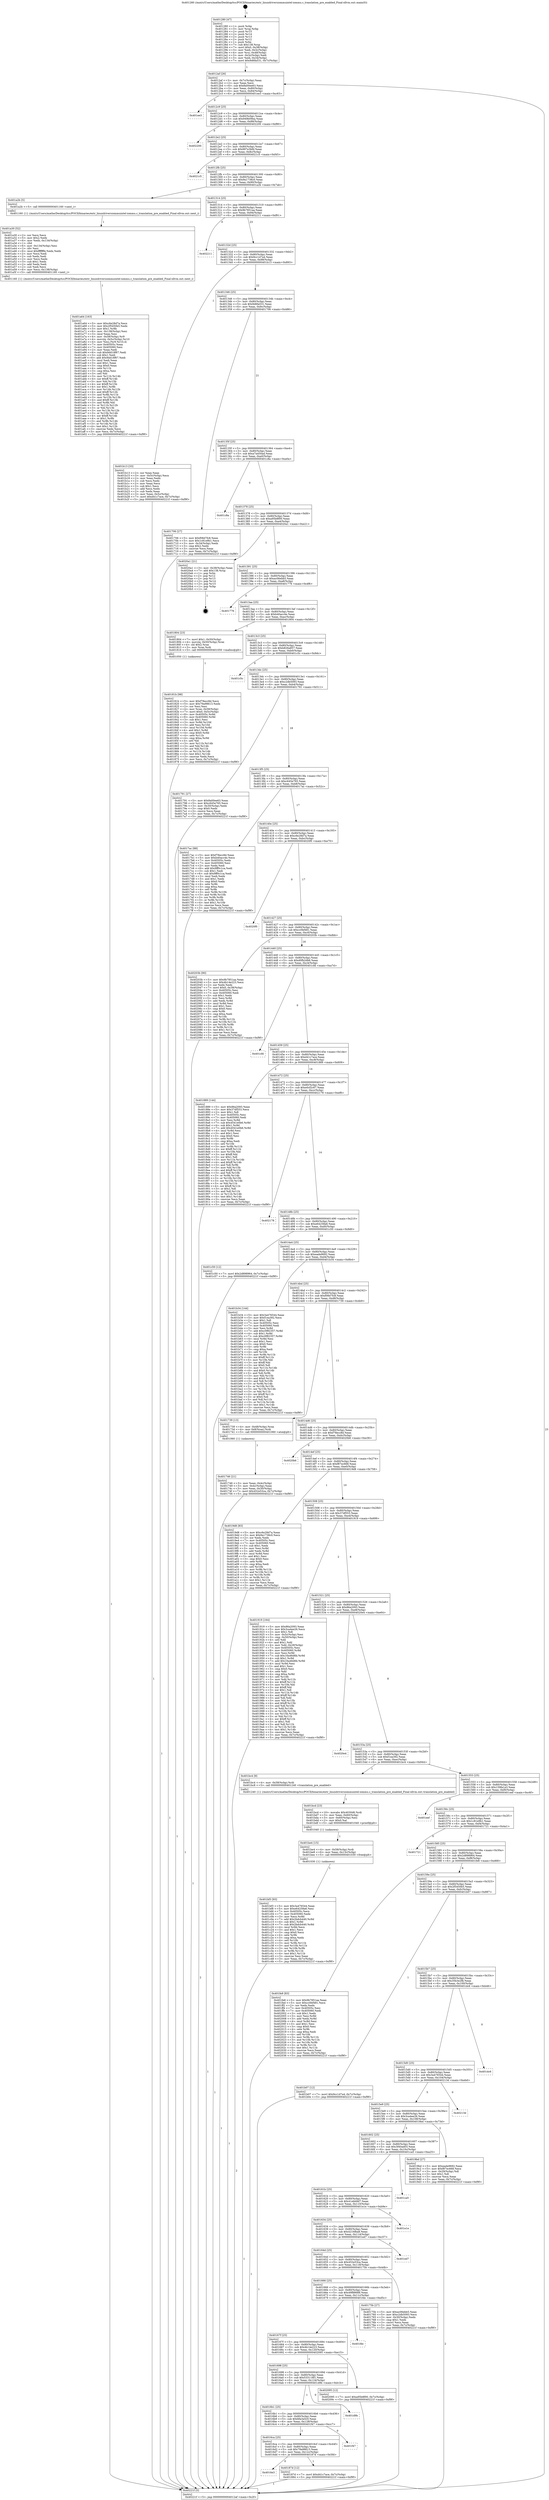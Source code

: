 digraph "0x401280" {
  label = "0x401280 (/mnt/c/Users/mathe/Desktop/tcc/POCII/binaries/extr_linuxdriversiommuintel-iommu.c_translation_pre_enabled_Final-ollvm.out::main(0))"
  labelloc = "t"
  node[shape=record]

  Entry [label="",width=0.3,height=0.3,shape=circle,fillcolor=black,style=filled]
  "0x4012af" [label="{
     0x4012af [26]\l
     | [instrs]\l
     &nbsp;&nbsp;0x4012af \<+3\>: mov -0x7c(%rbp),%eax\l
     &nbsp;&nbsp;0x4012b2 \<+2\>: mov %eax,%ecx\l
     &nbsp;&nbsp;0x4012b4 \<+6\>: sub $0x8a00ee63,%ecx\l
     &nbsp;&nbsp;0x4012ba \<+3\>: mov %eax,-0x80(%rbp)\l
     &nbsp;&nbsp;0x4012bd \<+6\>: mov %ecx,-0x84(%rbp)\l
     &nbsp;&nbsp;0x4012c3 \<+6\>: je 0000000000401ee3 \<main+0xc63\>\l
  }"]
  "0x401ee3" [label="{
     0x401ee3\l
  }", style=dashed]
  "0x4012c9" [label="{
     0x4012c9 [25]\l
     | [instrs]\l
     &nbsp;&nbsp;0x4012c9 \<+5\>: jmp 00000000004012ce \<main+0x4e\>\l
     &nbsp;&nbsp;0x4012ce \<+3\>: mov -0x80(%rbp),%eax\l
     &nbsp;&nbsp;0x4012d1 \<+5\>: sub $0x949b09ea,%eax\l
     &nbsp;&nbsp;0x4012d6 \<+6\>: mov %eax,-0x88(%rbp)\l
     &nbsp;&nbsp;0x4012dc \<+6\>: je 0000000000402200 \<main+0xf80\>\l
  }"]
  Exit [label="",width=0.3,height=0.3,shape=circle,fillcolor=black,style=filled,peripheries=2]
  "0x402200" [label="{
     0x402200\l
  }", style=dashed]
  "0x4012e2" [label="{
     0x4012e2 [25]\l
     | [instrs]\l
     &nbsp;&nbsp;0x4012e2 \<+5\>: jmp 00000000004012e7 \<main+0x67\>\l
     &nbsp;&nbsp;0x4012e7 \<+3\>: mov -0x80(%rbp),%eax\l
     &nbsp;&nbsp;0x4012ea \<+5\>: sub $0x997e3bfd,%eax\l
     &nbsp;&nbsp;0x4012ef \<+6\>: mov %eax,-0x8c(%rbp)\l
     &nbsp;&nbsp;0x4012f5 \<+6\>: je 00000000004021c5 \<main+0xf45\>\l
  }"]
  "0x401bf3" [label="{
     0x401bf3 [93]\l
     | [instrs]\l
     &nbsp;&nbsp;0x401bf3 \<+5\>: mov $0x3a476544,%eax\l
     &nbsp;&nbsp;0x401bf8 \<+5\>: mov $0xe64258a6,%esi\l
     &nbsp;&nbsp;0x401bfd \<+7\>: mov 0x40505c,%ecx\l
     &nbsp;&nbsp;0x401c04 \<+7\>: mov 0x405060,%edx\l
     &nbsp;&nbsp;0x401c0b \<+3\>: mov %ecx,%r8d\l
     &nbsp;&nbsp;0x401c0e \<+7\>: add $0x2bdcb440,%r8d\l
     &nbsp;&nbsp;0x401c15 \<+4\>: sub $0x1,%r8d\l
     &nbsp;&nbsp;0x401c19 \<+7\>: sub $0x2bdcb440,%r8d\l
     &nbsp;&nbsp;0x401c20 \<+4\>: imul %r8d,%ecx\l
     &nbsp;&nbsp;0x401c24 \<+3\>: and $0x1,%ecx\l
     &nbsp;&nbsp;0x401c27 \<+3\>: cmp $0x0,%ecx\l
     &nbsp;&nbsp;0x401c2a \<+4\>: sete %r9b\l
     &nbsp;&nbsp;0x401c2e \<+3\>: cmp $0xa,%edx\l
     &nbsp;&nbsp;0x401c31 \<+4\>: setl %r10b\l
     &nbsp;&nbsp;0x401c35 \<+3\>: mov %r9b,%r11b\l
     &nbsp;&nbsp;0x401c38 \<+3\>: and %r10b,%r11b\l
     &nbsp;&nbsp;0x401c3b \<+3\>: xor %r10b,%r9b\l
     &nbsp;&nbsp;0x401c3e \<+3\>: or %r9b,%r11b\l
     &nbsp;&nbsp;0x401c41 \<+4\>: test $0x1,%r11b\l
     &nbsp;&nbsp;0x401c45 \<+3\>: cmovne %esi,%eax\l
     &nbsp;&nbsp;0x401c48 \<+3\>: mov %eax,-0x7c(%rbp)\l
     &nbsp;&nbsp;0x401c4b \<+5\>: jmp 000000000040221f \<main+0xf9f\>\l
  }"]
  "0x4021c5" [label="{
     0x4021c5\l
  }", style=dashed]
  "0x4012fb" [label="{
     0x4012fb [25]\l
     | [instrs]\l
     &nbsp;&nbsp;0x4012fb \<+5\>: jmp 0000000000401300 \<main+0x80\>\l
     &nbsp;&nbsp;0x401300 \<+3\>: mov -0x80(%rbp),%eax\l
     &nbsp;&nbsp;0x401303 \<+5\>: sub $0x9a1738c0,%eax\l
     &nbsp;&nbsp;0x401308 \<+6\>: mov %eax,-0x90(%rbp)\l
     &nbsp;&nbsp;0x40130e \<+6\>: je 0000000000401a2b \<main+0x7ab\>\l
  }"]
  "0x401be4" [label="{
     0x401be4 [15]\l
     | [instrs]\l
     &nbsp;&nbsp;0x401be4 \<+4\>: mov -0x58(%rbp),%rdi\l
     &nbsp;&nbsp;0x401be8 \<+6\>: mov %eax,-0x13c(%rbp)\l
     &nbsp;&nbsp;0x401bee \<+5\>: call 0000000000401030 \<free@plt\>\l
     | [calls]\l
     &nbsp;&nbsp;0x401030 \{1\} (unknown)\l
  }"]
  "0x401a2b" [label="{
     0x401a2b [5]\l
     | [instrs]\l
     &nbsp;&nbsp;0x401a2b \<+5\>: call 0000000000401160 \<next_i\>\l
     | [calls]\l
     &nbsp;&nbsp;0x401160 \{1\} (/mnt/c/Users/mathe/Desktop/tcc/POCII/binaries/extr_linuxdriversiommuintel-iommu.c_translation_pre_enabled_Final-ollvm.out::next_i)\l
  }"]
  "0x401314" [label="{
     0x401314 [25]\l
     | [instrs]\l
     &nbsp;&nbsp;0x401314 \<+5\>: jmp 0000000000401319 \<main+0x99\>\l
     &nbsp;&nbsp;0x401319 \<+3\>: mov -0x80(%rbp),%eax\l
     &nbsp;&nbsp;0x40131c \<+5\>: sub $0x9b7851aa,%eax\l
     &nbsp;&nbsp;0x401321 \<+6\>: mov %eax,-0x94(%rbp)\l
     &nbsp;&nbsp;0x401327 \<+6\>: je 0000000000402211 \<main+0xf91\>\l
  }"]
  "0x401bcd" [label="{
     0x401bcd [23]\l
     | [instrs]\l
     &nbsp;&nbsp;0x401bcd \<+10\>: movabs $0x4030d6,%rdi\l
     &nbsp;&nbsp;0x401bd7 \<+3\>: mov %eax,-0x60(%rbp)\l
     &nbsp;&nbsp;0x401bda \<+3\>: mov -0x60(%rbp),%esi\l
     &nbsp;&nbsp;0x401bdd \<+2\>: mov $0x0,%al\l
     &nbsp;&nbsp;0x401bdf \<+5\>: call 0000000000401040 \<printf@plt\>\l
     | [calls]\l
     &nbsp;&nbsp;0x401040 \{1\} (unknown)\l
  }"]
  "0x402211" [label="{
     0x402211\l
  }", style=dashed]
  "0x40132d" [label="{
     0x40132d [25]\l
     | [instrs]\l
     &nbsp;&nbsp;0x40132d \<+5\>: jmp 0000000000401332 \<main+0xb2\>\l
     &nbsp;&nbsp;0x401332 \<+3\>: mov -0x80(%rbp),%eax\l
     &nbsp;&nbsp;0x401335 \<+5\>: sub $0x9cc1d7a4,%eax\l
     &nbsp;&nbsp;0x40133a \<+6\>: mov %eax,-0x98(%rbp)\l
     &nbsp;&nbsp;0x401340 \<+6\>: je 0000000000401b13 \<main+0x893\>\l
  }"]
  "0x401a64" [label="{
     0x401a64 [163]\l
     | [instrs]\l
     &nbsp;&nbsp;0x401a64 \<+5\>: mov $0xc6e28d7a,%ecx\l
     &nbsp;&nbsp;0x401a69 \<+5\>: mov $0x2f5450b5,%edx\l
     &nbsp;&nbsp;0x401a6e \<+3\>: mov $0x1,%r8b\l
     &nbsp;&nbsp;0x401a71 \<+6\>: mov -0x138(%rbp),%esi\l
     &nbsp;&nbsp;0x401a77 \<+3\>: imul %eax,%esi\l
     &nbsp;&nbsp;0x401a7a \<+4\>: mov -0x58(%rbp),%r9\l
     &nbsp;&nbsp;0x401a7e \<+4\>: movslq -0x5c(%rbp),%r10\l
     &nbsp;&nbsp;0x401a82 \<+4\>: mov %esi,(%r9,%r10,4)\l
     &nbsp;&nbsp;0x401a86 \<+7\>: mov 0x40505c,%eax\l
     &nbsp;&nbsp;0x401a8d \<+7\>: mov 0x405060,%esi\l
     &nbsp;&nbsp;0x401a94 \<+2\>: mov %eax,%edi\l
     &nbsp;&nbsp;0x401a96 \<+6\>: sub $0x9dd18f67,%edi\l
     &nbsp;&nbsp;0x401a9c \<+3\>: sub $0x1,%edi\l
     &nbsp;&nbsp;0x401a9f \<+6\>: add $0x9dd18f67,%edi\l
     &nbsp;&nbsp;0x401aa5 \<+3\>: imul %edi,%eax\l
     &nbsp;&nbsp;0x401aa8 \<+3\>: and $0x1,%eax\l
     &nbsp;&nbsp;0x401aab \<+3\>: cmp $0x0,%eax\l
     &nbsp;&nbsp;0x401aae \<+4\>: sete %r11b\l
     &nbsp;&nbsp;0x401ab2 \<+3\>: cmp $0xa,%esi\l
     &nbsp;&nbsp;0x401ab5 \<+3\>: setl %bl\l
     &nbsp;&nbsp;0x401ab8 \<+3\>: mov %r11b,%r14b\l
     &nbsp;&nbsp;0x401abb \<+4\>: xor $0xff,%r14b\l
     &nbsp;&nbsp;0x401abf \<+3\>: mov %bl,%r15b\l
     &nbsp;&nbsp;0x401ac2 \<+4\>: xor $0xff,%r15b\l
     &nbsp;&nbsp;0x401ac6 \<+4\>: xor $0x1,%r8b\l
     &nbsp;&nbsp;0x401aca \<+3\>: mov %r14b,%r12b\l
     &nbsp;&nbsp;0x401acd \<+4\>: and $0xff,%r12b\l
     &nbsp;&nbsp;0x401ad1 \<+3\>: and %r8b,%r11b\l
     &nbsp;&nbsp;0x401ad4 \<+3\>: mov %r15b,%r13b\l
     &nbsp;&nbsp;0x401ad7 \<+4\>: and $0xff,%r13b\l
     &nbsp;&nbsp;0x401adb \<+3\>: and %r8b,%bl\l
     &nbsp;&nbsp;0x401ade \<+3\>: or %r11b,%r12b\l
     &nbsp;&nbsp;0x401ae1 \<+3\>: or %bl,%r13b\l
     &nbsp;&nbsp;0x401ae4 \<+3\>: xor %r13b,%r12b\l
     &nbsp;&nbsp;0x401ae7 \<+3\>: or %r15b,%r14b\l
     &nbsp;&nbsp;0x401aea \<+4\>: xor $0xff,%r14b\l
     &nbsp;&nbsp;0x401aee \<+4\>: or $0x1,%r8b\l
     &nbsp;&nbsp;0x401af2 \<+3\>: and %r8b,%r14b\l
     &nbsp;&nbsp;0x401af5 \<+3\>: or %r14b,%r12b\l
     &nbsp;&nbsp;0x401af8 \<+4\>: test $0x1,%r12b\l
     &nbsp;&nbsp;0x401afc \<+3\>: cmovne %edx,%ecx\l
     &nbsp;&nbsp;0x401aff \<+3\>: mov %ecx,-0x7c(%rbp)\l
     &nbsp;&nbsp;0x401b02 \<+5\>: jmp 000000000040221f \<main+0xf9f\>\l
  }"]
  "0x401b13" [label="{
     0x401b13 [33]\l
     | [instrs]\l
     &nbsp;&nbsp;0x401b13 \<+2\>: xor %eax,%eax\l
     &nbsp;&nbsp;0x401b15 \<+3\>: mov -0x5c(%rbp),%ecx\l
     &nbsp;&nbsp;0x401b18 \<+2\>: mov %eax,%edx\l
     &nbsp;&nbsp;0x401b1a \<+2\>: sub %ecx,%edx\l
     &nbsp;&nbsp;0x401b1c \<+2\>: mov %eax,%ecx\l
     &nbsp;&nbsp;0x401b1e \<+3\>: sub $0x1,%ecx\l
     &nbsp;&nbsp;0x401b21 \<+2\>: add %ecx,%edx\l
     &nbsp;&nbsp;0x401b23 \<+2\>: sub %edx,%eax\l
     &nbsp;&nbsp;0x401b25 \<+3\>: mov %eax,-0x5c(%rbp)\l
     &nbsp;&nbsp;0x401b28 \<+7\>: movl $0xd41c7ace,-0x7c(%rbp)\l
     &nbsp;&nbsp;0x401b2f \<+5\>: jmp 000000000040221f \<main+0xf9f\>\l
  }"]
  "0x401346" [label="{
     0x401346 [25]\l
     | [instrs]\l
     &nbsp;&nbsp;0x401346 \<+5\>: jmp 000000000040134b \<main+0xcb\>\l
     &nbsp;&nbsp;0x40134b \<+3\>: mov -0x80(%rbp),%eax\l
     &nbsp;&nbsp;0x40134e \<+5\>: sub $0x9d6fa531,%eax\l
     &nbsp;&nbsp;0x401353 \<+6\>: mov %eax,-0x9c(%rbp)\l
     &nbsp;&nbsp;0x401359 \<+6\>: je 0000000000401706 \<main+0x486\>\l
  }"]
  "0x401a30" [label="{
     0x401a30 [52]\l
     | [instrs]\l
     &nbsp;&nbsp;0x401a30 \<+2\>: xor %ecx,%ecx\l
     &nbsp;&nbsp;0x401a32 \<+5\>: mov $0x2,%edx\l
     &nbsp;&nbsp;0x401a37 \<+6\>: mov %edx,-0x134(%rbp)\l
     &nbsp;&nbsp;0x401a3d \<+1\>: cltd\l
     &nbsp;&nbsp;0x401a3e \<+6\>: mov -0x134(%rbp),%esi\l
     &nbsp;&nbsp;0x401a44 \<+2\>: idiv %esi\l
     &nbsp;&nbsp;0x401a46 \<+6\>: imul $0xfffffffe,%edx,%edx\l
     &nbsp;&nbsp;0x401a4c \<+2\>: mov %ecx,%edi\l
     &nbsp;&nbsp;0x401a4e \<+2\>: sub %edx,%edi\l
     &nbsp;&nbsp;0x401a50 \<+2\>: mov %ecx,%edx\l
     &nbsp;&nbsp;0x401a52 \<+3\>: sub $0x1,%edx\l
     &nbsp;&nbsp;0x401a55 \<+2\>: add %edx,%edi\l
     &nbsp;&nbsp;0x401a57 \<+2\>: sub %edi,%ecx\l
     &nbsp;&nbsp;0x401a59 \<+6\>: mov %ecx,-0x138(%rbp)\l
     &nbsp;&nbsp;0x401a5f \<+5\>: call 0000000000401160 \<next_i\>\l
     | [calls]\l
     &nbsp;&nbsp;0x401160 \{1\} (/mnt/c/Users/mathe/Desktop/tcc/POCII/binaries/extr_linuxdriversiommuintel-iommu.c_translation_pre_enabled_Final-ollvm.out::next_i)\l
  }"]
  "0x401706" [label="{
     0x401706 [27]\l
     | [instrs]\l
     &nbsp;&nbsp;0x401706 \<+5\>: mov $0xf08d7fc8,%eax\l
     &nbsp;&nbsp;0x40170b \<+5\>: mov $0x1c81e9b1,%ecx\l
     &nbsp;&nbsp;0x401710 \<+3\>: mov -0x34(%rbp),%edx\l
     &nbsp;&nbsp;0x401713 \<+3\>: cmp $0x2,%edx\l
     &nbsp;&nbsp;0x401716 \<+3\>: cmovne %ecx,%eax\l
     &nbsp;&nbsp;0x401719 \<+3\>: mov %eax,-0x7c(%rbp)\l
     &nbsp;&nbsp;0x40171c \<+5\>: jmp 000000000040221f \<main+0xf9f\>\l
  }"]
  "0x40135f" [label="{
     0x40135f [25]\l
     | [instrs]\l
     &nbsp;&nbsp;0x40135f \<+5\>: jmp 0000000000401364 \<main+0xe4\>\l
     &nbsp;&nbsp;0x401364 \<+3\>: mov -0x80(%rbp),%eax\l
     &nbsp;&nbsp;0x401367 \<+5\>: sub $0xa7a450ad,%eax\l
     &nbsp;&nbsp;0x40136c \<+6\>: mov %eax,-0xa0(%rbp)\l
     &nbsp;&nbsp;0x401372 \<+6\>: je 0000000000401c8a \<main+0xa0a\>\l
  }"]
  "0x40221f" [label="{
     0x40221f [5]\l
     | [instrs]\l
     &nbsp;&nbsp;0x40221f \<+5\>: jmp 00000000004012af \<main+0x2f\>\l
  }"]
  "0x401280" [label="{
     0x401280 [47]\l
     | [instrs]\l
     &nbsp;&nbsp;0x401280 \<+1\>: push %rbp\l
     &nbsp;&nbsp;0x401281 \<+3\>: mov %rsp,%rbp\l
     &nbsp;&nbsp;0x401284 \<+2\>: push %r15\l
     &nbsp;&nbsp;0x401286 \<+2\>: push %r14\l
     &nbsp;&nbsp;0x401288 \<+2\>: push %r13\l
     &nbsp;&nbsp;0x40128a \<+2\>: push %r12\l
     &nbsp;&nbsp;0x40128c \<+1\>: push %rbx\l
     &nbsp;&nbsp;0x40128d \<+7\>: sub $0x138,%rsp\l
     &nbsp;&nbsp;0x401294 \<+7\>: movl $0x0,-0x38(%rbp)\l
     &nbsp;&nbsp;0x40129b \<+3\>: mov %edi,-0x3c(%rbp)\l
     &nbsp;&nbsp;0x40129e \<+4\>: mov %rsi,-0x48(%rbp)\l
     &nbsp;&nbsp;0x4012a2 \<+3\>: mov -0x3c(%rbp),%edi\l
     &nbsp;&nbsp;0x4012a5 \<+3\>: mov %edi,-0x34(%rbp)\l
     &nbsp;&nbsp;0x4012a8 \<+7\>: movl $0x9d6fa531,-0x7c(%rbp)\l
  }"]
  "0x4016e3" [label="{
     0x4016e3\l
  }", style=dashed]
  "0x401c8a" [label="{
     0x401c8a\l
  }", style=dashed]
  "0x401378" [label="{
     0x401378 [25]\l
     | [instrs]\l
     &nbsp;&nbsp;0x401378 \<+5\>: jmp 000000000040137d \<main+0xfd\>\l
     &nbsp;&nbsp;0x40137d \<+3\>: mov -0x80(%rbp),%eax\l
     &nbsp;&nbsp;0x401380 \<+5\>: sub $0xa95b8f00,%eax\l
     &nbsp;&nbsp;0x401385 \<+6\>: mov %eax,-0xa4(%rbp)\l
     &nbsp;&nbsp;0x40138b \<+6\>: je 00000000004020a1 \<main+0xe21\>\l
  }"]
  "0x40187d" [label="{
     0x40187d [12]\l
     | [instrs]\l
     &nbsp;&nbsp;0x40187d \<+7\>: movl $0xd41c7ace,-0x7c(%rbp)\l
     &nbsp;&nbsp;0x401884 \<+5\>: jmp 000000000040221f \<main+0xf9f\>\l
  }"]
  "0x4020a1" [label="{
     0x4020a1 [21]\l
     | [instrs]\l
     &nbsp;&nbsp;0x4020a1 \<+3\>: mov -0x38(%rbp),%eax\l
     &nbsp;&nbsp;0x4020a4 \<+7\>: add $0x138,%rsp\l
     &nbsp;&nbsp;0x4020ab \<+1\>: pop %rbx\l
     &nbsp;&nbsp;0x4020ac \<+2\>: pop %r12\l
     &nbsp;&nbsp;0x4020ae \<+2\>: pop %r13\l
     &nbsp;&nbsp;0x4020b0 \<+2\>: pop %r14\l
     &nbsp;&nbsp;0x4020b2 \<+2\>: pop %r15\l
     &nbsp;&nbsp;0x4020b4 \<+1\>: pop %rbp\l
     &nbsp;&nbsp;0x4020b5 \<+1\>: ret\l
  }"]
  "0x401391" [label="{
     0x401391 [25]\l
     | [instrs]\l
     &nbsp;&nbsp;0x401391 \<+5\>: jmp 0000000000401396 \<main+0x116\>\l
     &nbsp;&nbsp;0x401396 \<+3\>: mov -0x80(%rbp),%eax\l
     &nbsp;&nbsp;0x401399 \<+5\>: sub $0xac06ebb5,%eax\l
     &nbsp;&nbsp;0x40139e \<+6\>: mov %eax,-0xa8(%rbp)\l
     &nbsp;&nbsp;0x4013a4 \<+6\>: je 0000000000401776 \<main+0x4f6\>\l
  }"]
  "0x4016ca" [label="{
     0x4016ca [25]\l
     | [instrs]\l
     &nbsp;&nbsp;0x4016ca \<+5\>: jmp 00000000004016cf \<main+0x44f\>\l
     &nbsp;&nbsp;0x4016cf \<+3\>: mov -0x80(%rbp),%eax\l
     &nbsp;&nbsp;0x4016d2 \<+5\>: sub $0x79a98613,%eax\l
     &nbsp;&nbsp;0x4016d7 \<+6\>: mov %eax,-0x12c(%rbp)\l
     &nbsp;&nbsp;0x4016dd \<+6\>: je 000000000040187d \<main+0x5fd\>\l
  }"]
  "0x401776" [label="{
     0x401776\l
  }", style=dashed]
  "0x4013aa" [label="{
     0x4013aa [25]\l
     | [instrs]\l
     &nbsp;&nbsp;0x4013aa \<+5\>: jmp 00000000004013af \<main+0x12f\>\l
     &nbsp;&nbsp;0x4013af \<+3\>: mov -0x80(%rbp),%eax\l
     &nbsp;&nbsp;0x4013b2 \<+5\>: sub $0xb40acc4e,%eax\l
     &nbsp;&nbsp;0x4013b7 \<+6\>: mov %eax,-0xac(%rbp)\l
     &nbsp;&nbsp;0x4013bd \<+6\>: je 0000000000401804 \<main+0x584\>\l
  }"]
  "0x401f47" [label="{
     0x401f47\l
  }", style=dashed]
  "0x401804" [label="{
     0x401804 [23]\l
     | [instrs]\l
     &nbsp;&nbsp;0x401804 \<+7\>: movl $0x1,-0x50(%rbp)\l
     &nbsp;&nbsp;0x40180b \<+4\>: movslq -0x50(%rbp),%rax\l
     &nbsp;&nbsp;0x40180f \<+4\>: shl $0x2,%rax\l
     &nbsp;&nbsp;0x401813 \<+3\>: mov %rax,%rdi\l
     &nbsp;&nbsp;0x401816 \<+5\>: call 0000000000401050 \<malloc@plt\>\l
     | [calls]\l
     &nbsp;&nbsp;0x401050 \{1\} (unknown)\l
  }"]
  "0x4013c3" [label="{
     0x4013c3 [25]\l
     | [instrs]\l
     &nbsp;&nbsp;0x4013c3 \<+5\>: jmp 00000000004013c8 \<main+0x148\>\l
     &nbsp;&nbsp;0x4013c8 \<+3\>: mov -0x80(%rbp),%eax\l
     &nbsp;&nbsp;0x4013cb \<+5\>: sub $0xb826a857,%eax\l
     &nbsp;&nbsp;0x4013d0 \<+6\>: mov %eax,-0xb0(%rbp)\l
     &nbsp;&nbsp;0x4013d6 \<+6\>: je 0000000000401c5c \<main+0x9dc\>\l
  }"]
  "0x4016b1" [label="{
     0x4016b1 [25]\l
     | [instrs]\l
     &nbsp;&nbsp;0x4016b1 \<+5\>: jmp 00000000004016b6 \<main+0x436\>\l
     &nbsp;&nbsp;0x4016b6 \<+3\>: mov -0x80(%rbp),%eax\l
     &nbsp;&nbsp;0x4016b9 \<+5\>: sub $0x6fa3a5c0,%eax\l
     &nbsp;&nbsp;0x4016be \<+6\>: mov %eax,-0x128(%rbp)\l
     &nbsp;&nbsp;0x4016c4 \<+6\>: je 0000000000401f47 \<main+0xcc7\>\l
  }"]
  "0x401c5c" [label="{
     0x401c5c\l
  }", style=dashed]
  "0x4013dc" [label="{
     0x4013dc [25]\l
     | [instrs]\l
     &nbsp;&nbsp;0x4013dc \<+5\>: jmp 00000000004013e1 \<main+0x161\>\l
     &nbsp;&nbsp;0x4013e1 \<+3\>: mov -0x80(%rbp),%eax\l
     &nbsp;&nbsp;0x4013e4 \<+5\>: sub $0xc2db5093,%eax\l
     &nbsp;&nbsp;0x4013e9 \<+6\>: mov %eax,-0xb4(%rbp)\l
     &nbsp;&nbsp;0x4013ef \<+6\>: je 0000000000401791 \<main+0x511\>\l
  }"]
  "0x401d9b" [label="{
     0x401d9b\l
  }", style=dashed]
  "0x401791" [label="{
     0x401791 [27]\l
     | [instrs]\l
     &nbsp;&nbsp;0x401791 \<+5\>: mov $0x8a00ee63,%eax\l
     &nbsp;&nbsp;0x401796 \<+5\>: mov $0xc645e765,%ecx\l
     &nbsp;&nbsp;0x40179b \<+3\>: mov -0x30(%rbp),%edx\l
     &nbsp;&nbsp;0x40179e \<+3\>: cmp $0x0,%edx\l
     &nbsp;&nbsp;0x4017a1 \<+3\>: cmove %ecx,%eax\l
     &nbsp;&nbsp;0x4017a4 \<+3\>: mov %eax,-0x7c(%rbp)\l
     &nbsp;&nbsp;0x4017a7 \<+5\>: jmp 000000000040221f \<main+0xf9f\>\l
  }"]
  "0x4013f5" [label="{
     0x4013f5 [25]\l
     | [instrs]\l
     &nbsp;&nbsp;0x4013f5 \<+5\>: jmp 00000000004013fa \<main+0x17a\>\l
     &nbsp;&nbsp;0x4013fa \<+3\>: mov -0x80(%rbp),%eax\l
     &nbsp;&nbsp;0x4013fd \<+5\>: sub $0xc645e765,%eax\l
     &nbsp;&nbsp;0x401402 \<+6\>: mov %eax,-0xb8(%rbp)\l
     &nbsp;&nbsp;0x401408 \<+6\>: je 00000000004017ac \<main+0x52c\>\l
  }"]
  "0x401698" [label="{
     0x401698 [25]\l
     | [instrs]\l
     &nbsp;&nbsp;0x401698 \<+5\>: jmp 000000000040169d \<main+0x41d\>\l
     &nbsp;&nbsp;0x40169d \<+3\>: mov -0x80(%rbp),%eax\l
     &nbsp;&nbsp;0x4016a0 \<+5\>: sub $0x533118f1,%eax\l
     &nbsp;&nbsp;0x4016a5 \<+6\>: mov %eax,-0x124(%rbp)\l
     &nbsp;&nbsp;0x4016ab \<+6\>: je 0000000000401d9b \<main+0xb1b\>\l
  }"]
  "0x4017ac" [label="{
     0x4017ac [88]\l
     | [instrs]\l
     &nbsp;&nbsp;0x4017ac \<+5\>: mov $0xf78ecc8d,%eax\l
     &nbsp;&nbsp;0x4017b1 \<+5\>: mov $0xb40acc4e,%ecx\l
     &nbsp;&nbsp;0x4017b6 \<+7\>: mov 0x40505c,%edx\l
     &nbsp;&nbsp;0x4017bd \<+7\>: mov 0x405060,%esi\l
     &nbsp;&nbsp;0x4017c4 \<+2\>: mov %edx,%edi\l
     &nbsp;&nbsp;0x4017c6 \<+6\>: add $0x9ff0c1ca,%edi\l
     &nbsp;&nbsp;0x4017cc \<+3\>: sub $0x1,%edi\l
     &nbsp;&nbsp;0x4017cf \<+6\>: sub $0x9ff0c1ca,%edi\l
     &nbsp;&nbsp;0x4017d5 \<+3\>: imul %edi,%edx\l
     &nbsp;&nbsp;0x4017d8 \<+3\>: and $0x1,%edx\l
     &nbsp;&nbsp;0x4017db \<+3\>: cmp $0x0,%edx\l
     &nbsp;&nbsp;0x4017de \<+4\>: sete %r8b\l
     &nbsp;&nbsp;0x4017e2 \<+3\>: cmp $0xa,%esi\l
     &nbsp;&nbsp;0x4017e5 \<+4\>: setl %r9b\l
     &nbsp;&nbsp;0x4017e9 \<+3\>: mov %r8b,%r10b\l
     &nbsp;&nbsp;0x4017ec \<+3\>: and %r9b,%r10b\l
     &nbsp;&nbsp;0x4017ef \<+3\>: xor %r9b,%r8b\l
     &nbsp;&nbsp;0x4017f2 \<+3\>: or %r8b,%r10b\l
     &nbsp;&nbsp;0x4017f5 \<+4\>: test $0x1,%r10b\l
     &nbsp;&nbsp;0x4017f9 \<+3\>: cmovne %ecx,%eax\l
     &nbsp;&nbsp;0x4017fc \<+3\>: mov %eax,-0x7c(%rbp)\l
     &nbsp;&nbsp;0x4017ff \<+5\>: jmp 000000000040221f \<main+0xf9f\>\l
  }"]
  "0x40140e" [label="{
     0x40140e [25]\l
     | [instrs]\l
     &nbsp;&nbsp;0x40140e \<+5\>: jmp 0000000000401413 \<main+0x193\>\l
     &nbsp;&nbsp;0x401413 \<+3\>: mov -0x80(%rbp),%eax\l
     &nbsp;&nbsp;0x401416 \<+5\>: sub $0xc6e28d7a,%eax\l
     &nbsp;&nbsp;0x40141b \<+6\>: mov %eax,-0xbc(%rbp)\l
     &nbsp;&nbsp;0x401421 \<+6\>: je 00000000004020f0 \<main+0xe70\>\l
  }"]
  "0x402095" [label="{
     0x402095 [12]\l
     | [instrs]\l
     &nbsp;&nbsp;0x402095 \<+7\>: movl $0xa95b8f00,-0x7c(%rbp)\l
     &nbsp;&nbsp;0x40209c \<+5\>: jmp 000000000040221f \<main+0xf9f\>\l
  }"]
  "0x4020f0" [label="{
     0x4020f0\l
  }", style=dashed]
  "0x401427" [label="{
     0x401427 [25]\l
     | [instrs]\l
     &nbsp;&nbsp;0x401427 \<+5\>: jmp 000000000040142c \<main+0x1ac\>\l
     &nbsp;&nbsp;0x40142c \<+3\>: mov -0x80(%rbp),%eax\l
     &nbsp;&nbsp;0x40142f \<+5\>: sub $0xcc0bf481,%eax\l
     &nbsp;&nbsp;0x401434 \<+6\>: mov %eax,-0xc0(%rbp)\l
     &nbsp;&nbsp;0x40143a \<+6\>: je 000000000040203b \<main+0xdbb\>\l
  }"]
  "0x40167f" [label="{
     0x40167f [25]\l
     | [instrs]\l
     &nbsp;&nbsp;0x40167f \<+5\>: jmp 0000000000401684 \<main+0x404\>\l
     &nbsp;&nbsp;0x401684 \<+3\>: mov -0x80(%rbp),%eax\l
     &nbsp;&nbsp;0x401687 \<+5\>: sub $0x4b14e223,%eax\l
     &nbsp;&nbsp;0x40168c \<+6\>: mov %eax,-0x120(%rbp)\l
     &nbsp;&nbsp;0x401692 \<+6\>: je 0000000000402095 \<main+0xe15\>\l
  }"]
  "0x40203b" [label="{
     0x40203b [90]\l
     | [instrs]\l
     &nbsp;&nbsp;0x40203b \<+5\>: mov $0x9b7851aa,%eax\l
     &nbsp;&nbsp;0x402040 \<+5\>: mov $0x4b14e223,%ecx\l
     &nbsp;&nbsp;0x402045 \<+2\>: xor %edx,%edx\l
     &nbsp;&nbsp;0x402047 \<+7\>: movl $0x0,-0x38(%rbp)\l
     &nbsp;&nbsp;0x40204e \<+7\>: mov 0x40505c,%esi\l
     &nbsp;&nbsp;0x402055 \<+7\>: mov 0x405060,%edi\l
     &nbsp;&nbsp;0x40205c \<+3\>: sub $0x1,%edx\l
     &nbsp;&nbsp;0x40205f \<+3\>: mov %esi,%r8d\l
     &nbsp;&nbsp;0x402062 \<+3\>: add %edx,%r8d\l
     &nbsp;&nbsp;0x402065 \<+4\>: imul %r8d,%esi\l
     &nbsp;&nbsp;0x402069 \<+3\>: and $0x1,%esi\l
     &nbsp;&nbsp;0x40206c \<+3\>: cmp $0x0,%esi\l
     &nbsp;&nbsp;0x40206f \<+4\>: sete %r9b\l
     &nbsp;&nbsp;0x402073 \<+3\>: cmp $0xa,%edi\l
     &nbsp;&nbsp;0x402076 \<+4\>: setl %r10b\l
     &nbsp;&nbsp;0x40207a \<+3\>: mov %r9b,%r11b\l
     &nbsp;&nbsp;0x40207d \<+3\>: and %r10b,%r11b\l
     &nbsp;&nbsp;0x402080 \<+3\>: xor %r10b,%r9b\l
     &nbsp;&nbsp;0x402083 \<+3\>: or %r9b,%r11b\l
     &nbsp;&nbsp;0x402086 \<+4\>: test $0x1,%r11b\l
     &nbsp;&nbsp;0x40208a \<+3\>: cmovne %ecx,%eax\l
     &nbsp;&nbsp;0x40208d \<+3\>: mov %eax,-0x7c(%rbp)\l
     &nbsp;&nbsp;0x402090 \<+5\>: jmp 000000000040221f \<main+0xf9f\>\l
  }"]
  "0x401440" [label="{
     0x401440 [25]\l
     | [instrs]\l
     &nbsp;&nbsp;0x401440 \<+5\>: jmp 0000000000401445 \<main+0x1c5\>\l
     &nbsp;&nbsp;0x401445 \<+3\>: mov -0x80(%rbp),%eax\l
     &nbsp;&nbsp;0x401448 \<+5\>: sub $0xd0fb2db6,%eax\l
     &nbsp;&nbsp;0x40144d \<+6\>: mov %eax,-0xc4(%rbp)\l
     &nbsp;&nbsp;0x401453 \<+6\>: je 0000000000401cfd \<main+0xa7d\>\l
  }"]
  "0x401fdc" [label="{
     0x401fdc\l
  }", style=dashed]
  "0x401cfd" [label="{
     0x401cfd\l
  }", style=dashed]
  "0x401459" [label="{
     0x401459 [25]\l
     | [instrs]\l
     &nbsp;&nbsp;0x401459 \<+5\>: jmp 000000000040145e \<main+0x1de\>\l
     &nbsp;&nbsp;0x40145e \<+3\>: mov -0x80(%rbp),%eax\l
     &nbsp;&nbsp;0x401461 \<+5\>: sub $0xd41c7ace,%eax\l
     &nbsp;&nbsp;0x401466 \<+6\>: mov %eax,-0xc8(%rbp)\l
     &nbsp;&nbsp;0x40146c \<+6\>: je 0000000000401889 \<main+0x609\>\l
  }"]
  "0x40181b" [label="{
     0x40181b [98]\l
     | [instrs]\l
     &nbsp;&nbsp;0x40181b \<+5\>: mov $0xf78ecc8d,%ecx\l
     &nbsp;&nbsp;0x401820 \<+5\>: mov $0x79a98613,%edx\l
     &nbsp;&nbsp;0x401825 \<+2\>: xor %esi,%esi\l
     &nbsp;&nbsp;0x401827 \<+4\>: mov %rax,-0x58(%rbp)\l
     &nbsp;&nbsp;0x40182b \<+7\>: movl $0x0,-0x5c(%rbp)\l
     &nbsp;&nbsp;0x401832 \<+8\>: mov 0x40505c,%r8d\l
     &nbsp;&nbsp;0x40183a \<+8\>: mov 0x405060,%r9d\l
     &nbsp;&nbsp;0x401842 \<+3\>: sub $0x1,%esi\l
     &nbsp;&nbsp;0x401845 \<+3\>: mov %r8d,%r10d\l
     &nbsp;&nbsp;0x401848 \<+3\>: add %esi,%r10d\l
     &nbsp;&nbsp;0x40184b \<+4\>: imul %r10d,%r8d\l
     &nbsp;&nbsp;0x40184f \<+4\>: and $0x1,%r8d\l
     &nbsp;&nbsp;0x401853 \<+4\>: cmp $0x0,%r8d\l
     &nbsp;&nbsp;0x401857 \<+4\>: sete %r11b\l
     &nbsp;&nbsp;0x40185b \<+4\>: cmp $0xa,%r9d\l
     &nbsp;&nbsp;0x40185f \<+3\>: setl %bl\l
     &nbsp;&nbsp;0x401862 \<+3\>: mov %r11b,%r14b\l
     &nbsp;&nbsp;0x401865 \<+3\>: and %bl,%r14b\l
     &nbsp;&nbsp;0x401868 \<+3\>: xor %bl,%r11b\l
     &nbsp;&nbsp;0x40186b \<+3\>: or %r11b,%r14b\l
     &nbsp;&nbsp;0x40186e \<+4\>: test $0x1,%r14b\l
     &nbsp;&nbsp;0x401872 \<+3\>: cmovne %edx,%ecx\l
     &nbsp;&nbsp;0x401875 \<+3\>: mov %ecx,-0x7c(%rbp)\l
     &nbsp;&nbsp;0x401878 \<+5\>: jmp 000000000040221f \<main+0xf9f\>\l
  }"]
  "0x401889" [label="{
     0x401889 [144]\l
     | [instrs]\l
     &nbsp;&nbsp;0x401889 \<+5\>: mov $0x86a2093,%eax\l
     &nbsp;&nbsp;0x40188e \<+5\>: mov $0x37df553,%ecx\l
     &nbsp;&nbsp;0x401893 \<+2\>: mov $0x1,%dl\l
     &nbsp;&nbsp;0x401895 \<+7\>: mov 0x40505c,%esi\l
     &nbsp;&nbsp;0x40189c \<+7\>: mov 0x405060,%edi\l
     &nbsp;&nbsp;0x4018a3 \<+3\>: mov %esi,%r8d\l
     &nbsp;&nbsp;0x4018a6 \<+7\>: sub $0x4541e0b6,%r8d\l
     &nbsp;&nbsp;0x4018ad \<+4\>: sub $0x1,%r8d\l
     &nbsp;&nbsp;0x4018b1 \<+7\>: add $0x4541e0b6,%r8d\l
     &nbsp;&nbsp;0x4018b8 \<+4\>: imul %r8d,%esi\l
     &nbsp;&nbsp;0x4018bc \<+3\>: and $0x1,%esi\l
     &nbsp;&nbsp;0x4018bf \<+3\>: cmp $0x0,%esi\l
     &nbsp;&nbsp;0x4018c2 \<+4\>: sete %r9b\l
     &nbsp;&nbsp;0x4018c6 \<+3\>: cmp $0xa,%edi\l
     &nbsp;&nbsp;0x4018c9 \<+4\>: setl %r10b\l
     &nbsp;&nbsp;0x4018cd \<+3\>: mov %r9b,%r11b\l
     &nbsp;&nbsp;0x4018d0 \<+4\>: xor $0xff,%r11b\l
     &nbsp;&nbsp;0x4018d4 \<+3\>: mov %r10b,%bl\l
     &nbsp;&nbsp;0x4018d7 \<+3\>: xor $0xff,%bl\l
     &nbsp;&nbsp;0x4018da \<+3\>: xor $0x1,%dl\l
     &nbsp;&nbsp;0x4018dd \<+3\>: mov %r11b,%r14b\l
     &nbsp;&nbsp;0x4018e0 \<+4\>: and $0xff,%r14b\l
     &nbsp;&nbsp;0x4018e4 \<+3\>: and %dl,%r9b\l
     &nbsp;&nbsp;0x4018e7 \<+3\>: mov %bl,%r15b\l
     &nbsp;&nbsp;0x4018ea \<+4\>: and $0xff,%r15b\l
     &nbsp;&nbsp;0x4018ee \<+3\>: and %dl,%r10b\l
     &nbsp;&nbsp;0x4018f1 \<+3\>: or %r9b,%r14b\l
     &nbsp;&nbsp;0x4018f4 \<+3\>: or %r10b,%r15b\l
     &nbsp;&nbsp;0x4018f7 \<+3\>: xor %r15b,%r14b\l
     &nbsp;&nbsp;0x4018fa \<+3\>: or %bl,%r11b\l
     &nbsp;&nbsp;0x4018fd \<+4\>: xor $0xff,%r11b\l
     &nbsp;&nbsp;0x401901 \<+3\>: or $0x1,%dl\l
     &nbsp;&nbsp;0x401904 \<+3\>: and %dl,%r11b\l
     &nbsp;&nbsp;0x401907 \<+3\>: or %r11b,%r14b\l
     &nbsp;&nbsp;0x40190a \<+4\>: test $0x1,%r14b\l
     &nbsp;&nbsp;0x40190e \<+3\>: cmovne %ecx,%eax\l
     &nbsp;&nbsp;0x401911 \<+3\>: mov %eax,-0x7c(%rbp)\l
     &nbsp;&nbsp;0x401914 \<+5\>: jmp 000000000040221f \<main+0xf9f\>\l
  }"]
  "0x401472" [label="{
     0x401472 [25]\l
     | [instrs]\l
     &nbsp;&nbsp;0x401472 \<+5\>: jmp 0000000000401477 \<main+0x1f7\>\l
     &nbsp;&nbsp;0x401477 \<+3\>: mov -0x80(%rbp),%eax\l
     &nbsp;&nbsp;0x40147a \<+5\>: sub $0xe0cf2c67,%eax\l
     &nbsp;&nbsp;0x40147f \<+6\>: mov %eax,-0xcc(%rbp)\l
     &nbsp;&nbsp;0x401485 \<+6\>: je 0000000000402178 \<main+0xef8\>\l
  }"]
  "0x401666" [label="{
     0x401666 [25]\l
     | [instrs]\l
     &nbsp;&nbsp;0x401666 \<+5\>: jmp 000000000040166b \<main+0x3eb\>\l
     &nbsp;&nbsp;0x40166b \<+3\>: mov -0x80(%rbp),%eax\l
     &nbsp;&nbsp;0x40166e \<+5\>: sub $0x49f88688,%eax\l
     &nbsp;&nbsp;0x401673 \<+6\>: mov %eax,-0x11c(%rbp)\l
     &nbsp;&nbsp;0x401679 \<+6\>: je 0000000000401fdc \<main+0xd5c\>\l
  }"]
  "0x402178" [label="{
     0x402178\l
  }", style=dashed]
  "0x40148b" [label="{
     0x40148b [25]\l
     | [instrs]\l
     &nbsp;&nbsp;0x40148b \<+5\>: jmp 0000000000401490 \<main+0x210\>\l
     &nbsp;&nbsp;0x401490 \<+3\>: mov -0x80(%rbp),%eax\l
     &nbsp;&nbsp;0x401493 \<+5\>: sub $0xe64258a6,%eax\l
     &nbsp;&nbsp;0x401498 \<+6\>: mov %eax,-0xd0(%rbp)\l
     &nbsp;&nbsp;0x40149e \<+6\>: je 0000000000401c50 \<main+0x9d0\>\l
  }"]
  "0x40175b" [label="{
     0x40175b [27]\l
     | [instrs]\l
     &nbsp;&nbsp;0x40175b \<+5\>: mov $0xac06ebb5,%eax\l
     &nbsp;&nbsp;0x401760 \<+5\>: mov $0xc2db5093,%ecx\l
     &nbsp;&nbsp;0x401765 \<+3\>: mov -0x30(%rbp),%edx\l
     &nbsp;&nbsp;0x401768 \<+3\>: cmp $0x1,%edx\l
     &nbsp;&nbsp;0x40176b \<+3\>: cmovl %ecx,%eax\l
     &nbsp;&nbsp;0x40176e \<+3\>: mov %eax,-0x7c(%rbp)\l
     &nbsp;&nbsp;0x401771 \<+5\>: jmp 000000000040221f \<main+0xf9f\>\l
  }"]
  "0x401c50" [label="{
     0x401c50 [12]\l
     | [instrs]\l
     &nbsp;&nbsp;0x401c50 \<+7\>: movl $0x2d898964,-0x7c(%rbp)\l
     &nbsp;&nbsp;0x401c57 \<+5\>: jmp 000000000040221f \<main+0xf9f\>\l
  }"]
  "0x4014a4" [label="{
     0x4014a4 [25]\l
     | [instrs]\l
     &nbsp;&nbsp;0x4014a4 \<+5\>: jmp 00000000004014a9 \<main+0x229\>\l
     &nbsp;&nbsp;0x4014a9 \<+3\>: mov -0x80(%rbp),%eax\l
     &nbsp;&nbsp;0x4014ac \<+5\>: sub $0xeade9692,%eax\l
     &nbsp;&nbsp;0x4014b1 \<+6\>: mov %eax,-0xd4(%rbp)\l
     &nbsp;&nbsp;0x4014b7 \<+6\>: je 0000000000401b34 \<main+0x8b4\>\l
  }"]
  "0x40164d" [label="{
     0x40164d [25]\l
     | [instrs]\l
     &nbsp;&nbsp;0x40164d \<+5\>: jmp 0000000000401652 \<main+0x3d2\>\l
     &nbsp;&nbsp;0x401652 \<+3\>: mov -0x80(%rbp),%eax\l
     &nbsp;&nbsp;0x401655 \<+5\>: sub $0x452e53ca,%eax\l
     &nbsp;&nbsp;0x40165a \<+6\>: mov %eax,-0x118(%rbp)\l
     &nbsp;&nbsp;0x401660 \<+6\>: je 000000000040175b \<main+0x4db\>\l
  }"]
  "0x401b34" [label="{
     0x401b34 [144]\l
     | [instrs]\l
     &nbsp;&nbsp;0x401b34 \<+5\>: mov $0x3a476544,%eax\l
     &nbsp;&nbsp;0x401b39 \<+5\>: mov $0xf1ea392,%ecx\l
     &nbsp;&nbsp;0x401b3e \<+2\>: mov $0x1,%dl\l
     &nbsp;&nbsp;0x401b40 \<+7\>: mov 0x40505c,%esi\l
     &nbsp;&nbsp;0x401b47 \<+7\>: mov 0x405060,%edi\l
     &nbsp;&nbsp;0x401b4e \<+3\>: mov %esi,%r8d\l
     &nbsp;&nbsp;0x401b51 \<+7\>: add $0xc0f82357,%r8d\l
     &nbsp;&nbsp;0x401b58 \<+4\>: sub $0x1,%r8d\l
     &nbsp;&nbsp;0x401b5c \<+7\>: sub $0xc0f82357,%r8d\l
     &nbsp;&nbsp;0x401b63 \<+4\>: imul %r8d,%esi\l
     &nbsp;&nbsp;0x401b67 \<+3\>: and $0x1,%esi\l
     &nbsp;&nbsp;0x401b6a \<+3\>: cmp $0x0,%esi\l
     &nbsp;&nbsp;0x401b6d \<+4\>: sete %r9b\l
     &nbsp;&nbsp;0x401b71 \<+3\>: cmp $0xa,%edi\l
     &nbsp;&nbsp;0x401b74 \<+4\>: setl %r10b\l
     &nbsp;&nbsp;0x401b78 \<+3\>: mov %r9b,%r11b\l
     &nbsp;&nbsp;0x401b7b \<+4\>: xor $0xff,%r11b\l
     &nbsp;&nbsp;0x401b7f \<+3\>: mov %r10b,%bl\l
     &nbsp;&nbsp;0x401b82 \<+3\>: xor $0xff,%bl\l
     &nbsp;&nbsp;0x401b85 \<+3\>: xor $0x0,%dl\l
     &nbsp;&nbsp;0x401b88 \<+3\>: mov %r11b,%r14b\l
     &nbsp;&nbsp;0x401b8b \<+4\>: and $0x0,%r14b\l
     &nbsp;&nbsp;0x401b8f \<+3\>: and %dl,%r9b\l
     &nbsp;&nbsp;0x401b92 \<+3\>: mov %bl,%r15b\l
     &nbsp;&nbsp;0x401b95 \<+4\>: and $0x0,%r15b\l
     &nbsp;&nbsp;0x401b99 \<+3\>: and %dl,%r10b\l
     &nbsp;&nbsp;0x401b9c \<+3\>: or %r9b,%r14b\l
     &nbsp;&nbsp;0x401b9f \<+3\>: or %r10b,%r15b\l
     &nbsp;&nbsp;0x401ba2 \<+3\>: xor %r15b,%r14b\l
     &nbsp;&nbsp;0x401ba5 \<+3\>: or %bl,%r11b\l
     &nbsp;&nbsp;0x401ba8 \<+4\>: xor $0xff,%r11b\l
     &nbsp;&nbsp;0x401bac \<+3\>: or $0x0,%dl\l
     &nbsp;&nbsp;0x401baf \<+3\>: and %dl,%r11b\l
     &nbsp;&nbsp;0x401bb2 \<+3\>: or %r11b,%r14b\l
     &nbsp;&nbsp;0x401bb5 \<+4\>: test $0x1,%r14b\l
     &nbsp;&nbsp;0x401bb9 \<+3\>: cmovne %ecx,%eax\l
     &nbsp;&nbsp;0x401bbc \<+3\>: mov %eax,-0x7c(%rbp)\l
     &nbsp;&nbsp;0x401bbf \<+5\>: jmp 000000000040221f \<main+0xf9f\>\l
  }"]
  "0x4014bd" [label="{
     0x4014bd [25]\l
     | [instrs]\l
     &nbsp;&nbsp;0x4014bd \<+5\>: jmp 00000000004014c2 \<main+0x242\>\l
     &nbsp;&nbsp;0x4014c2 \<+3\>: mov -0x80(%rbp),%eax\l
     &nbsp;&nbsp;0x4014c5 \<+5\>: sub $0xf08d7fc8,%eax\l
     &nbsp;&nbsp;0x4014ca \<+6\>: mov %eax,-0xd8(%rbp)\l
     &nbsp;&nbsp;0x4014d0 \<+6\>: je 0000000000401739 \<main+0x4b9\>\l
  }"]
  "0x401ed7" [label="{
     0x401ed7\l
  }", style=dashed]
  "0x401739" [label="{
     0x401739 [13]\l
     | [instrs]\l
     &nbsp;&nbsp;0x401739 \<+4\>: mov -0x48(%rbp),%rax\l
     &nbsp;&nbsp;0x40173d \<+4\>: mov 0x8(%rax),%rdi\l
     &nbsp;&nbsp;0x401741 \<+5\>: call 0000000000401060 \<atoi@plt\>\l
     | [calls]\l
     &nbsp;&nbsp;0x401060 \{1\} (unknown)\l
  }"]
  "0x4014d6" [label="{
     0x4014d6 [25]\l
     | [instrs]\l
     &nbsp;&nbsp;0x4014d6 \<+5\>: jmp 00000000004014db \<main+0x25b\>\l
     &nbsp;&nbsp;0x4014db \<+3\>: mov -0x80(%rbp),%eax\l
     &nbsp;&nbsp;0x4014de \<+5\>: sub $0xf78ecc8d,%eax\l
     &nbsp;&nbsp;0x4014e3 \<+6\>: mov %eax,-0xdc(%rbp)\l
     &nbsp;&nbsp;0x4014e9 \<+6\>: je 00000000004020b6 \<main+0xe36\>\l
  }"]
  "0x401746" [label="{
     0x401746 [21]\l
     | [instrs]\l
     &nbsp;&nbsp;0x401746 \<+3\>: mov %eax,-0x4c(%rbp)\l
     &nbsp;&nbsp;0x401749 \<+3\>: mov -0x4c(%rbp),%eax\l
     &nbsp;&nbsp;0x40174c \<+3\>: mov %eax,-0x30(%rbp)\l
     &nbsp;&nbsp;0x40174f \<+7\>: movl $0x452e53ca,-0x7c(%rbp)\l
     &nbsp;&nbsp;0x401756 \<+5\>: jmp 000000000040221f \<main+0xf9f\>\l
  }"]
  "0x401634" [label="{
     0x401634 [25]\l
     | [instrs]\l
     &nbsp;&nbsp;0x401634 \<+5\>: jmp 0000000000401639 \<main+0x3b9\>\l
     &nbsp;&nbsp;0x401639 \<+3\>: mov -0x80(%rbp),%eax\l
     &nbsp;&nbsp;0x40163c \<+5\>: sub $0x4216fba8,%eax\l
     &nbsp;&nbsp;0x401641 \<+6\>: mov %eax,-0x114(%rbp)\l
     &nbsp;&nbsp;0x401647 \<+6\>: je 0000000000401ed7 \<main+0xc57\>\l
  }"]
  "0x4020b6" [label="{
     0x4020b6\l
  }", style=dashed]
  "0x4014ef" [label="{
     0x4014ef [25]\l
     | [instrs]\l
     &nbsp;&nbsp;0x4014ef \<+5\>: jmp 00000000004014f4 \<main+0x274\>\l
     &nbsp;&nbsp;0x4014f4 \<+3\>: mov -0x80(%rbp),%eax\l
     &nbsp;&nbsp;0x4014f7 \<+5\>: sub $0xf87ec668,%eax\l
     &nbsp;&nbsp;0x4014fc \<+6\>: mov %eax,-0xe0(%rbp)\l
     &nbsp;&nbsp;0x401502 \<+6\>: je 00000000004019d8 \<main+0x758\>\l
  }"]
  "0x401e1e" [label="{
     0x401e1e\l
  }", style=dashed]
  "0x4019d8" [label="{
     0x4019d8 [83]\l
     | [instrs]\l
     &nbsp;&nbsp;0x4019d8 \<+5\>: mov $0xc6e28d7a,%eax\l
     &nbsp;&nbsp;0x4019dd \<+5\>: mov $0x9a1738c0,%ecx\l
     &nbsp;&nbsp;0x4019e2 \<+2\>: xor %edx,%edx\l
     &nbsp;&nbsp;0x4019e4 \<+7\>: mov 0x40505c,%esi\l
     &nbsp;&nbsp;0x4019eb \<+7\>: mov 0x405060,%edi\l
     &nbsp;&nbsp;0x4019f2 \<+3\>: sub $0x1,%edx\l
     &nbsp;&nbsp;0x4019f5 \<+3\>: mov %esi,%r8d\l
     &nbsp;&nbsp;0x4019f8 \<+3\>: add %edx,%r8d\l
     &nbsp;&nbsp;0x4019fb \<+4\>: imul %r8d,%esi\l
     &nbsp;&nbsp;0x4019ff \<+3\>: and $0x1,%esi\l
     &nbsp;&nbsp;0x401a02 \<+3\>: cmp $0x0,%esi\l
     &nbsp;&nbsp;0x401a05 \<+4\>: sete %r9b\l
     &nbsp;&nbsp;0x401a09 \<+3\>: cmp $0xa,%edi\l
     &nbsp;&nbsp;0x401a0c \<+4\>: setl %r10b\l
     &nbsp;&nbsp;0x401a10 \<+3\>: mov %r9b,%r11b\l
     &nbsp;&nbsp;0x401a13 \<+3\>: and %r10b,%r11b\l
     &nbsp;&nbsp;0x401a16 \<+3\>: xor %r10b,%r9b\l
     &nbsp;&nbsp;0x401a19 \<+3\>: or %r9b,%r11b\l
     &nbsp;&nbsp;0x401a1c \<+4\>: test $0x1,%r11b\l
     &nbsp;&nbsp;0x401a20 \<+3\>: cmovne %ecx,%eax\l
     &nbsp;&nbsp;0x401a23 \<+3\>: mov %eax,-0x7c(%rbp)\l
     &nbsp;&nbsp;0x401a26 \<+5\>: jmp 000000000040221f \<main+0xf9f\>\l
  }"]
  "0x401508" [label="{
     0x401508 [25]\l
     | [instrs]\l
     &nbsp;&nbsp;0x401508 \<+5\>: jmp 000000000040150d \<main+0x28d\>\l
     &nbsp;&nbsp;0x40150d \<+3\>: mov -0x80(%rbp),%eax\l
     &nbsp;&nbsp;0x401510 \<+5\>: sub $0x37df553,%eax\l
     &nbsp;&nbsp;0x401515 \<+6\>: mov %eax,-0xe4(%rbp)\l
     &nbsp;&nbsp;0x40151b \<+6\>: je 0000000000401919 \<main+0x699\>\l
  }"]
  "0x40161b" [label="{
     0x40161b [25]\l
     | [instrs]\l
     &nbsp;&nbsp;0x40161b \<+5\>: jmp 0000000000401620 \<main+0x3a0\>\l
     &nbsp;&nbsp;0x401620 \<+3\>: mov -0x80(%rbp),%eax\l
     &nbsp;&nbsp;0x401623 \<+5\>: sub $0x41ebb9d7,%eax\l
     &nbsp;&nbsp;0x401628 \<+6\>: mov %eax,-0x110(%rbp)\l
     &nbsp;&nbsp;0x40162e \<+6\>: je 0000000000401e1e \<main+0xb9e\>\l
  }"]
  "0x401919" [label="{
     0x401919 [164]\l
     | [instrs]\l
     &nbsp;&nbsp;0x401919 \<+5\>: mov $0x86a2093,%eax\l
     &nbsp;&nbsp;0x40191e \<+5\>: mov $0x3ca4ee26,%ecx\l
     &nbsp;&nbsp;0x401923 \<+2\>: mov $0x1,%dl\l
     &nbsp;&nbsp;0x401925 \<+3\>: mov -0x5c(%rbp),%esi\l
     &nbsp;&nbsp;0x401928 \<+3\>: cmp -0x50(%rbp),%esi\l
     &nbsp;&nbsp;0x40192b \<+4\>: setl %dil\l
     &nbsp;&nbsp;0x40192f \<+4\>: and $0x1,%dil\l
     &nbsp;&nbsp;0x401933 \<+4\>: mov %dil,-0x29(%rbp)\l
     &nbsp;&nbsp;0x401937 \<+7\>: mov 0x40505c,%esi\l
     &nbsp;&nbsp;0x40193e \<+8\>: mov 0x405060,%r8d\l
     &nbsp;&nbsp;0x401946 \<+3\>: mov %esi,%r9d\l
     &nbsp;&nbsp;0x401949 \<+7\>: sub $0x16a46d6b,%r9d\l
     &nbsp;&nbsp;0x401950 \<+4\>: sub $0x1,%r9d\l
     &nbsp;&nbsp;0x401954 \<+7\>: add $0x16a46d6b,%r9d\l
     &nbsp;&nbsp;0x40195b \<+4\>: imul %r9d,%esi\l
     &nbsp;&nbsp;0x40195f \<+3\>: and $0x1,%esi\l
     &nbsp;&nbsp;0x401962 \<+3\>: cmp $0x0,%esi\l
     &nbsp;&nbsp;0x401965 \<+4\>: sete %dil\l
     &nbsp;&nbsp;0x401969 \<+4\>: cmp $0xa,%r8d\l
     &nbsp;&nbsp;0x40196d \<+4\>: setl %r10b\l
     &nbsp;&nbsp;0x401971 \<+3\>: mov %dil,%r11b\l
     &nbsp;&nbsp;0x401974 \<+4\>: xor $0xff,%r11b\l
     &nbsp;&nbsp;0x401978 \<+3\>: mov %r10b,%bl\l
     &nbsp;&nbsp;0x40197b \<+3\>: xor $0xff,%bl\l
     &nbsp;&nbsp;0x40197e \<+3\>: xor $0x1,%dl\l
     &nbsp;&nbsp;0x401981 \<+3\>: mov %r11b,%r14b\l
     &nbsp;&nbsp;0x401984 \<+4\>: and $0xff,%r14b\l
     &nbsp;&nbsp;0x401988 \<+3\>: and %dl,%dil\l
     &nbsp;&nbsp;0x40198b \<+3\>: mov %bl,%r15b\l
     &nbsp;&nbsp;0x40198e \<+4\>: and $0xff,%r15b\l
     &nbsp;&nbsp;0x401992 \<+3\>: and %dl,%r10b\l
     &nbsp;&nbsp;0x401995 \<+3\>: or %dil,%r14b\l
     &nbsp;&nbsp;0x401998 \<+3\>: or %r10b,%r15b\l
     &nbsp;&nbsp;0x40199b \<+3\>: xor %r15b,%r14b\l
     &nbsp;&nbsp;0x40199e \<+3\>: or %bl,%r11b\l
     &nbsp;&nbsp;0x4019a1 \<+4\>: xor $0xff,%r11b\l
     &nbsp;&nbsp;0x4019a5 \<+3\>: or $0x1,%dl\l
     &nbsp;&nbsp;0x4019a8 \<+3\>: and %dl,%r11b\l
     &nbsp;&nbsp;0x4019ab \<+3\>: or %r11b,%r14b\l
     &nbsp;&nbsp;0x4019ae \<+4\>: test $0x1,%r14b\l
     &nbsp;&nbsp;0x4019b2 \<+3\>: cmovne %ecx,%eax\l
     &nbsp;&nbsp;0x4019b5 \<+3\>: mov %eax,-0x7c(%rbp)\l
     &nbsp;&nbsp;0x4019b8 \<+5\>: jmp 000000000040221f \<main+0xf9f\>\l
  }"]
  "0x401521" [label="{
     0x401521 [25]\l
     | [instrs]\l
     &nbsp;&nbsp;0x401521 \<+5\>: jmp 0000000000401526 \<main+0x2a6\>\l
     &nbsp;&nbsp;0x401526 \<+3\>: mov -0x80(%rbp),%eax\l
     &nbsp;&nbsp;0x401529 \<+5\>: sub $0x86a2093,%eax\l
     &nbsp;&nbsp;0x40152e \<+6\>: mov %eax,-0xe8(%rbp)\l
     &nbsp;&nbsp;0x401534 \<+6\>: je 00000000004020e4 \<main+0xe64\>\l
  }"]
  "0x401ca5" [label="{
     0x401ca5\l
  }", style=dashed]
  "0x4020e4" [label="{
     0x4020e4\l
  }", style=dashed]
  "0x40153a" [label="{
     0x40153a [25]\l
     | [instrs]\l
     &nbsp;&nbsp;0x40153a \<+5\>: jmp 000000000040153f \<main+0x2bf\>\l
     &nbsp;&nbsp;0x40153f \<+3\>: mov -0x80(%rbp),%eax\l
     &nbsp;&nbsp;0x401542 \<+5\>: sub $0xf1ea392,%eax\l
     &nbsp;&nbsp;0x401547 \<+6\>: mov %eax,-0xec(%rbp)\l
     &nbsp;&nbsp;0x40154d \<+6\>: je 0000000000401bc4 \<main+0x944\>\l
  }"]
  "0x401602" [label="{
     0x401602 [25]\l
     | [instrs]\l
     &nbsp;&nbsp;0x401602 \<+5\>: jmp 0000000000401607 \<main+0x387\>\l
     &nbsp;&nbsp;0x401607 \<+3\>: mov -0x80(%rbp),%eax\l
     &nbsp;&nbsp;0x40160a \<+5\>: sub $0x3f40ad03,%eax\l
     &nbsp;&nbsp;0x40160f \<+6\>: mov %eax,-0x10c(%rbp)\l
     &nbsp;&nbsp;0x401615 \<+6\>: je 0000000000401ca5 \<main+0xa25\>\l
  }"]
  "0x401bc4" [label="{
     0x401bc4 [9]\l
     | [instrs]\l
     &nbsp;&nbsp;0x401bc4 \<+4\>: mov -0x58(%rbp),%rdi\l
     &nbsp;&nbsp;0x401bc8 \<+5\>: call 0000000000401240 \<translation_pre_enabled\>\l
     | [calls]\l
     &nbsp;&nbsp;0x401240 \{1\} (/mnt/c/Users/mathe/Desktop/tcc/POCII/binaries/extr_linuxdriversiommuintel-iommu.c_translation_pre_enabled_Final-ollvm.out::translation_pre_enabled)\l
  }"]
  "0x401553" [label="{
     0x401553 [25]\l
     | [instrs]\l
     &nbsp;&nbsp;0x401553 \<+5\>: jmp 0000000000401558 \<main+0x2d8\>\l
     &nbsp;&nbsp;0x401558 \<+3\>: mov -0x80(%rbp),%eax\l
     &nbsp;&nbsp;0x40155b \<+5\>: sub $0x159fa1a3,%eax\l
     &nbsp;&nbsp;0x401560 \<+6\>: mov %eax,-0xf0(%rbp)\l
     &nbsp;&nbsp;0x401566 \<+6\>: je 0000000000401eef \<main+0xc6f\>\l
  }"]
  "0x4019bd" [label="{
     0x4019bd [27]\l
     | [instrs]\l
     &nbsp;&nbsp;0x4019bd \<+5\>: mov $0xeade9692,%eax\l
     &nbsp;&nbsp;0x4019c2 \<+5\>: mov $0xf87ec668,%ecx\l
     &nbsp;&nbsp;0x4019c7 \<+3\>: mov -0x29(%rbp),%dl\l
     &nbsp;&nbsp;0x4019ca \<+3\>: test $0x1,%dl\l
     &nbsp;&nbsp;0x4019cd \<+3\>: cmovne %ecx,%eax\l
     &nbsp;&nbsp;0x4019d0 \<+3\>: mov %eax,-0x7c(%rbp)\l
     &nbsp;&nbsp;0x4019d3 \<+5\>: jmp 000000000040221f \<main+0xf9f\>\l
  }"]
  "0x401eef" [label="{
     0x401eef\l
  }", style=dashed]
  "0x40156c" [label="{
     0x40156c [25]\l
     | [instrs]\l
     &nbsp;&nbsp;0x40156c \<+5\>: jmp 0000000000401571 \<main+0x2f1\>\l
     &nbsp;&nbsp;0x401571 \<+3\>: mov -0x80(%rbp),%eax\l
     &nbsp;&nbsp;0x401574 \<+5\>: sub $0x1c81e9b1,%eax\l
     &nbsp;&nbsp;0x401579 \<+6\>: mov %eax,-0xf4(%rbp)\l
     &nbsp;&nbsp;0x40157f \<+6\>: je 0000000000401721 \<main+0x4a1\>\l
  }"]
  "0x4015e9" [label="{
     0x4015e9 [25]\l
     | [instrs]\l
     &nbsp;&nbsp;0x4015e9 \<+5\>: jmp 00000000004015ee \<main+0x36e\>\l
     &nbsp;&nbsp;0x4015ee \<+3\>: mov -0x80(%rbp),%eax\l
     &nbsp;&nbsp;0x4015f1 \<+5\>: sub $0x3ca4ee26,%eax\l
     &nbsp;&nbsp;0x4015f6 \<+6\>: mov %eax,-0x108(%rbp)\l
     &nbsp;&nbsp;0x4015fc \<+6\>: je 00000000004019bd \<main+0x73d\>\l
  }"]
  "0x401721" [label="{
     0x401721\l
  }", style=dashed]
  "0x401585" [label="{
     0x401585 [25]\l
     | [instrs]\l
     &nbsp;&nbsp;0x401585 \<+5\>: jmp 000000000040158a \<main+0x30a\>\l
     &nbsp;&nbsp;0x40158a \<+3\>: mov -0x80(%rbp),%eax\l
     &nbsp;&nbsp;0x40158d \<+5\>: sub $0x2d898964,%eax\l
     &nbsp;&nbsp;0x401592 \<+6\>: mov %eax,-0xf8(%rbp)\l
     &nbsp;&nbsp;0x401598 \<+6\>: je 0000000000401fe8 \<main+0xd68\>\l
  }"]
  "0x40213d" [label="{
     0x40213d\l
  }", style=dashed]
  "0x401fe8" [label="{
     0x401fe8 [83]\l
     | [instrs]\l
     &nbsp;&nbsp;0x401fe8 \<+5\>: mov $0x9b7851aa,%eax\l
     &nbsp;&nbsp;0x401fed \<+5\>: mov $0xcc0bf481,%ecx\l
     &nbsp;&nbsp;0x401ff2 \<+2\>: xor %edx,%edx\l
     &nbsp;&nbsp;0x401ff4 \<+7\>: mov 0x40505c,%esi\l
     &nbsp;&nbsp;0x401ffb \<+7\>: mov 0x405060,%edi\l
     &nbsp;&nbsp;0x402002 \<+3\>: sub $0x1,%edx\l
     &nbsp;&nbsp;0x402005 \<+3\>: mov %esi,%r8d\l
     &nbsp;&nbsp;0x402008 \<+3\>: add %edx,%r8d\l
     &nbsp;&nbsp;0x40200b \<+4\>: imul %r8d,%esi\l
     &nbsp;&nbsp;0x40200f \<+3\>: and $0x1,%esi\l
     &nbsp;&nbsp;0x402012 \<+3\>: cmp $0x0,%esi\l
     &nbsp;&nbsp;0x402015 \<+4\>: sete %r9b\l
     &nbsp;&nbsp;0x402019 \<+3\>: cmp $0xa,%edi\l
     &nbsp;&nbsp;0x40201c \<+4\>: setl %r10b\l
     &nbsp;&nbsp;0x402020 \<+3\>: mov %r9b,%r11b\l
     &nbsp;&nbsp;0x402023 \<+3\>: and %r10b,%r11b\l
     &nbsp;&nbsp;0x402026 \<+3\>: xor %r10b,%r9b\l
     &nbsp;&nbsp;0x402029 \<+3\>: or %r9b,%r11b\l
     &nbsp;&nbsp;0x40202c \<+4\>: test $0x1,%r11b\l
     &nbsp;&nbsp;0x402030 \<+3\>: cmovne %ecx,%eax\l
     &nbsp;&nbsp;0x402033 \<+3\>: mov %eax,-0x7c(%rbp)\l
     &nbsp;&nbsp;0x402036 \<+5\>: jmp 000000000040221f \<main+0xf9f\>\l
  }"]
  "0x40159e" [label="{
     0x40159e [25]\l
     | [instrs]\l
     &nbsp;&nbsp;0x40159e \<+5\>: jmp 00000000004015a3 \<main+0x323\>\l
     &nbsp;&nbsp;0x4015a3 \<+3\>: mov -0x80(%rbp),%eax\l
     &nbsp;&nbsp;0x4015a6 \<+5\>: sub $0x2f5450b5,%eax\l
     &nbsp;&nbsp;0x4015ab \<+6\>: mov %eax,-0xfc(%rbp)\l
     &nbsp;&nbsp;0x4015b1 \<+6\>: je 0000000000401b07 \<main+0x887\>\l
  }"]
  "0x4015d0" [label="{
     0x4015d0 [25]\l
     | [instrs]\l
     &nbsp;&nbsp;0x4015d0 \<+5\>: jmp 00000000004015d5 \<main+0x355\>\l
     &nbsp;&nbsp;0x4015d5 \<+3\>: mov -0x80(%rbp),%eax\l
     &nbsp;&nbsp;0x4015d8 \<+5\>: sub $0x3a476544,%eax\l
     &nbsp;&nbsp;0x4015dd \<+6\>: mov %eax,-0x104(%rbp)\l
     &nbsp;&nbsp;0x4015e3 \<+6\>: je 000000000040213d \<main+0xebd\>\l
  }"]
  "0x401b07" [label="{
     0x401b07 [12]\l
     | [instrs]\l
     &nbsp;&nbsp;0x401b07 \<+7\>: movl $0x9cc1d7a4,-0x7c(%rbp)\l
     &nbsp;&nbsp;0x401b0e \<+5\>: jmp 000000000040221f \<main+0xf9f\>\l
  }"]
  "0x4015b7" [label="{
     0x4015b7 [25]\l
     | [instrs]\l
     &nbsp;&nbsp;0x4015b7 \<+5\>: jmp 00000000004015bc \<main+0x33c\>\l
     &nbsp;&nbsp;0x4015bc \<+3\>: mov -0x80(%rbp),%eax\l
     &nbsp;&nbsp;0x4015bf \<+5\>: sub $0x35b3e2fb,%eax\l
     &nbsp;&nbsp;0x4015c4 \<+6\>: mov %eax,-0x100(%rbp)\l
     &nbsp;&nbsp;0x4015ca \<+6\>: je 0000000000401dc6 \<main+0xb46\>\l
  }"]
  "0x401dc6" [label="{
     0x401dc6\l
  }", style=dashed]
  Entry -> "0x401280" [label=" 1"]
  "0x4012af" -> "0x401ee3" [label=" 0"]
  "0x4012af" -> "0x4012c9" [label=" 24"]
  "0x4020a1" -> Exit [label=" 1"]
  "0x4012c9" -> "0x402200" [label=" 0"]
  "0x4012c9" -> "0x4012e2" [label=" 24"]
  "0x402095" -> "0x40221f" [label=" 1"]
  "0x4012e2" -> "0x4021c5" [label=" 0"]
  "0x4012e2" -> "0x4012fb" [label=" 24"]
  "0x40203b" -> "0x40221f" [label=" 1"]
  "0x4012fb" -> "0x401a2b" [label=" 1"]
  "0x4012fb" -> "0x401314" [label=" 23"]
  "0x401fe8" -> "0x40221f" [label=" 1"]
  "0x401314" -> "0x402211" [label=" 0"]
  "0x401314" -> "0x40132d" [label=" 23"]
  "0x401c50" -> "0x40221f" [label=" 1"]
  "0x40132d" -> "0x401b13" [label=" 1"]
  "0x40132d" -> "0x401346" [label=" 22"]
  "0x401bf3" -> "0x40221f" [label=" 1"]
  "0x401346" -> "0x401706" [label=" 1"]
  "0x401346" -> "0x40135f" [label=" 21"]
  "0x401706" -> "0x40221f" [label=" 1"]
  "0x401280" -> "0x4012af" [label=" 1"]
  "0x40221f" -> "0x4012af" [label=" 23"]
  "0x401be4" -> "0x401bf3" [label=" 1"]
  "0x40135f" -> "0x401c8a" [label=" 0"]
  "0x40135f" -> "0x401378" [label=" 21"]
  "0x401bcd" -> "0x401be4" [label=" 1"]
  "0x401378" -> "0x4020a1" [label=" 1"]
  "0x401378" -> "0x401391" [label=" 20"]
  "0x401bc4" -> "0x401bcd" [label=" 1"]
  "0x401391" -> "0x401776" [label=" 0"]
  "0x401391" -> "0x4013aa" [label=" 20"]
  "0x401b13" -> "0x40221f" [label=" 1"]
  "0x4013aa" -> "0x401804" [label=" 1"]
  "0x4013aa" -> "0x4013c3" [label=" 19"]
  "0x401b07" -> "0x40221f" [label=" 1"]
  "0x4013c3" -> "0x401c5c" [label=" 0"]
  "0x4013c3" -> "0x4013dc" [label=" 19"]
  "0x401a30" -> "0x401a64" [label=" 1"]
  "0x4013dc" -> "0x401791" [label=" 1"]
  "0x4013dc" -> "0x4013f5" [label=" 18"]
  "0x401a2b" -> "0x401a30" [label=" 1"]
  "0x4013f5" -> "0x4017ac" [label=" 1"]
  "0x4013f5" -> "0x40140e" [label=" 17"]
  "0x4019bd" -> "0x40221f" [label=" 2"]
  "0x40140e" -> "0x4020f0" [label=" 0"]
  "0x40140e" -> "0x401427" [label=" 17"]
  "0x401919" -> "0x40221f" [label=" 2"]
  "0x401427" -> "0x40203b" [label=" 1"]
  "0x401427" -> "0x401440" [label=" 16"]
  "0x40187d" -> "0x40221f" [label=" 1"]
  "0x401440" -> "0x401cfd" [label=" 0"]
  "0x401440" -> "0x401459" [label=" 16"]
  "0x4016ca" -> "0x4016e3" [label=" 0"]
  "0x401459" -> "0x401889" [label=" 2"]
  "0x401459" -> "0x401472" [label=" 14"]
  "0x401b34" -> "0x40221f" [label=" 1"]
  "0x401472" -> "0x402178" [label=" 0"]
  "0x401472" -> "0x40148b" [label=" 14"]
  "0x4016b1" -> "0x4016ca" [label=" 1"]
  "0x40148b" -> "0x401c50" [label=" 1"]
  "0x40148b" -> "0x4014a4" [label=" 13"]
  "0x4016b1" -> "0x401f47" [label=" 0"]
  "0x4014a4" -> "0x401b34" [label=" 1"]
  "0x4014a4" -> "0x4014bd" [label=" 12"]
  "0x401698" -> "0x4016b1" [label=" 1"]
  "0x4014bd" -> "0x401739" [label=" 1"]
  "0x4014bd" -> "0x4014d6" [label=" 11"]
  "0x401739" -> "0x401746" [label=" 1"]
  "0x401746" -> "0x40221f" [label=" 1"]
  "0x401698" -> "0x401d9b" [label=" 0"]
  "0x4014d6" -> "0x4020b6" [label=" 0"]
  "0x4014d6" -> "0x4014ef" [label=" 11"]
  "0x40167f" -> "0x401698" [label=" 1"]
  "0x4014ef" -> "0x4019d8" [label=" 1"]
  "0x4014ef" -> "0x401508" [label=" 10"]
  "0x40167f" -> "0x402095" [label=" 1"]
  "0x401508" -> "0x401919" [label=" 2"]
  "0x401508" -> "0x401521" [label=" 8"]
  "0x401666" -> "0x40167f" [label=" 2"]
  "0x401521" -> "0x4020e4" [label=" 0"]
  "0x401521" -> "0x40153a" [label=" 8"]
  "0x401666" -> "0x401fdc" [label=" 0"]
  "0x40153a" -> "0x401bc4" [label=" 1"]
  "0x40153a" -> "0x401553" [label=" 7"]
  "0x40181b" -> "0x40221f" [label=" 1"]
  "0x401553" -> "0x401eef" [label=" 0"]
  "0x401553" -> "0x40156c" [label=" 7"]
  "0x401804" -> "0x40181b" [label=" 1"]
  "0x40156c" -> "0x401721" [label=" 0"]
  "0x40156c" -> "0x401585" [label=" 7"]
  "0x401791" -> "0x40221f" [label=" 1"]
  "0x401585" -> "0x401fe8" [label=" 1"]
  "0x401585" -> "0x40159e" [label=" 6"]
  "0x40175b" -> "0x40221f" [label=" 1"]
  "0x40159e" -> "0x401b07" [label=" 1"]
  "0x40159e" -> "0x4015b7" [label=" 5"]
  "0x40164d" -> "0x40175b" [label=" 1"]
  "0x4015b7" -> "0x401dc6" [label=" 0"]
  "0x4015b7" -> "0x4015d0" [label=" 5"]
  "0x40164d" -> "0x401666" [label=" 2"]
  "0x4015d0" -> "0x40213d" [label=" 0"]
  "0x4015d0" -> "0x4015e9" [label=" 5"]
  "0x4017ac" -> "0x40221f" [label=" 1"]
  "0x4015e9" -> "0x4019bd" [label=" 2"]
  "0x4015e9" -> "0x401602" [label=" 3"]
  "0x4016ca" -> "0x40187d" [label=" 1"]
  "0x401602" -> "0x401ca5" [label=" 0"]
  "0x401602" -> "0x40161b" [label=" 3"]
  "0x401889" -> "0x40221f" [label=" 2"]
  "0x40161b" -> "0x401e1e" [label=" 0"]
  "0x40161b" -> "0x401634" [label=" 3"]
  "0x4019d8" -> "0x40221f" [label=" 1"]
  "0x401634" -> "0x401ed7" [label=" 0"]
  "0x401634" -> "0x40164d" [label=" 3"]
  "0x401a64" -> "0x40221f" [label=" 1"]
}
